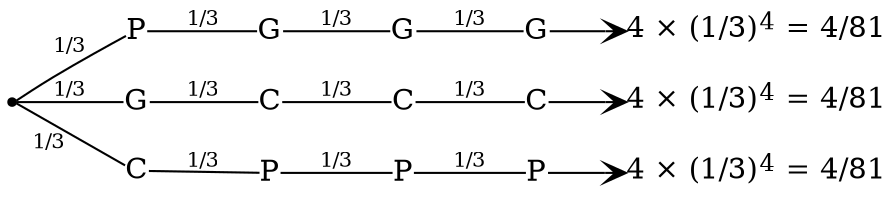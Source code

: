 digraph problem5_1 {
    rankdir = LR; // 左から右のレイアウトを指定

    // ダミーノード
    ""[shape=point];

    // ノードのスタイル設定
    node[shape=plain];

    // ノードの定義
    node1 [label="P"];
    node2 [label="G"];
    node3 [label="C"];
    node4 [label="G"];
    node5 [label="C"];
    node6 [label="P"];
    node7 [label="G"];
    node8 [label="C"];
    node9 [label="P"];
    node10 [label="G"];
    node11 [label="C"];
    node12 [label="P"];
    node13 [label=<4 × (1/3)<sup>4</sup> = 4/81>];
    node14 [label=<4 × (1/3)<sup>4</sup> = 4/81>];
    node15 [label=<4 × (1/3)<sup>4</sup> = 4/81>];
    // エッジの定義（有向）
    "" -> node1 [label=<<font point-size="10" color="black">1/3</font>>, arrowhead=none];
    "" -> node2 [label=<<font point-size="10" color="black">1/3</font>>, arrowhead=none];
    "" -> node3 [xlabel=<<font point-size="10" color="black">1/3</font>>, arrowhead=none];

    node1 -> node4 [label=<<font point-size="10" color="black">1/3</font>>, arrowhead=none];
    node2 -> node5 [label=<<font point-size="10" color="black">1/3</font>>, arrowhead=none];
    node3 -> node6 [label=<<font point-size="10" color="black">1/3</font>>, arrowhead=none];

    node4 -> node7 [label=<<font point-size="10" color="black">1/3</font>>, arrowhead=none];
    node5 -> node8 [label=<<font point-size="10" color="black">1/3</font>>, arrowhead=none];
    node6 -> node9 [label=<<font point-size="10" color="black">1/3</font>>, arrowhead=none];

    node7 -> node10 [label=<<font point-size="10" color="black">1/3</font>>, arrowhead=none];
    node8 -> node11 [label=<<font point-size="10" color="black">1/3</font>>, arrowhead=none];
    node9 -> node12 [label=<<font point-size="10" color="black">1/3</font>>, arrowhead=none];

    node10 -> node13 [arrowhead=vee];
    node11 -> node14 [arrowhead=vee];
    node12 -> node15 [arrowhead=vee];
}